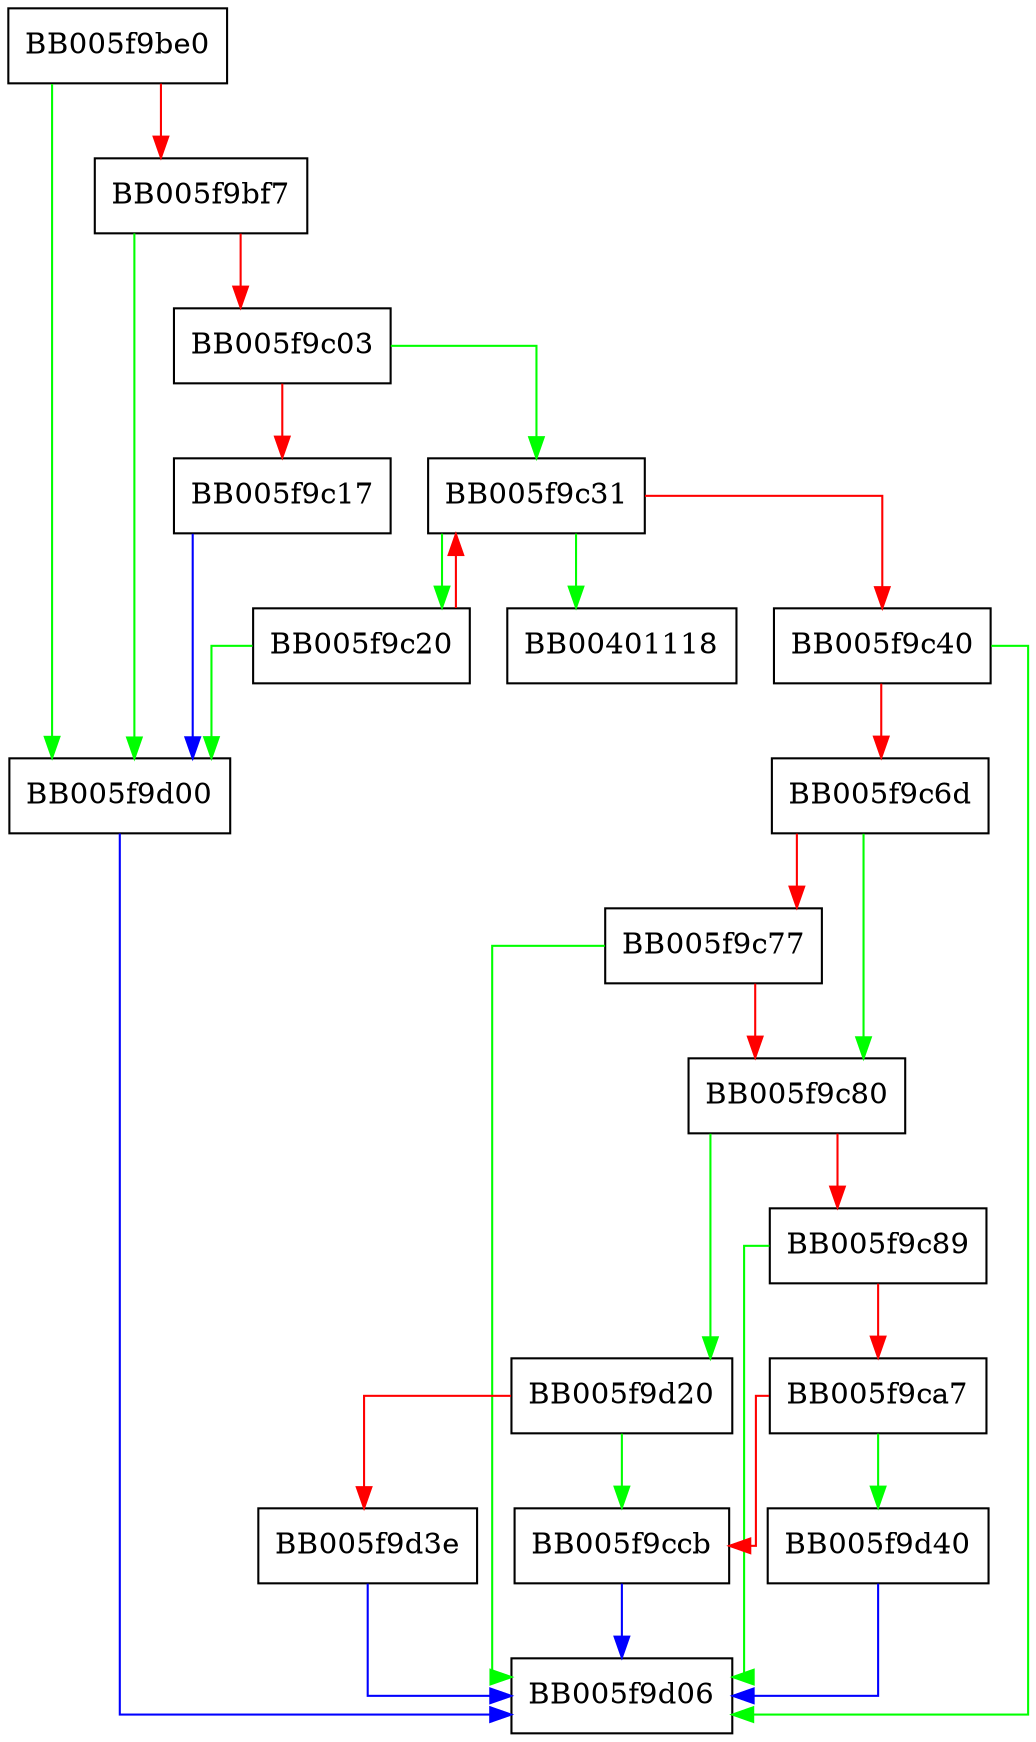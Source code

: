 digraph ossl_param_get1_concat_octet_string {
  node [shape="box"];
  graph [splines=ortho];
  BB005f9be0 -> BB005f9d00 [color="green"];
  BB005f9be0 -> BB005f9bf7 [color="red"];
  BB005f9bf7 -> BB005f9d00 [color="green"];
  BB005f9bf7 -> BB005f9c03 [color="red"];
  BB005f9c03 -> BB005f9c31 [color="green"];
  BB005f9c03 -> BB005f9c17 [color="red"];
  BB005f9c17 -> BB005f9d00 [color="blue"];
  BB005f9c20 -> BB005f9d00 [color="green"];
  BB005f9c20 -> BB005f9c31 [color="red"];
  BB005f9c31 -> BB00401118 [color="green"];
  BB005f9c31 -> BB005f9c20 [color="green"];
  BB005f9c31 -> BB005f9c40 [color="red"];
  BB005f9c40 -> BB005f9d06 [color="green"];
  BB005f9c40 -> BB005f9c6d [color="red"];
  BB005f9c6d -> BB005f9c80 [color="green"];
  BB005f9c6d -> BB005f9c77 [color="red"];
  BB005f9c77 -> BB005f9d06 [color="green"];
  BB005f9c77 -> BB005f9c80 [color="red"];
  BB005f9c80 -> BB005f9d20 [color="green"];
  BB005f9c80 -> BB005f9c89 [color="red"];
  BB005f9c89 -> BB005f9d06 [color="green"];
  BB005f9c89 -> BB005f9ca7 [color="red"];
  BB005f9ca7 -> BB005f9d40 [color="green"];
  BB005f9ca7 -> BB005f9ccb [color="red"];
  BB005f9ccb -> BB005f9d06 [color="blue"];
  BB005f9d00 -> BB005f9d06 [color="blue"];
  BB005f9d20 -> BB005f9ccb [color="green"];
  BB005f9d20 -> BB005f9d3e [color="red"];
  BB005f9d3e -> BB005f9d06 [color="blue"];
  BB005f9d40 -> BB005f9d06 [color="blue"];
}